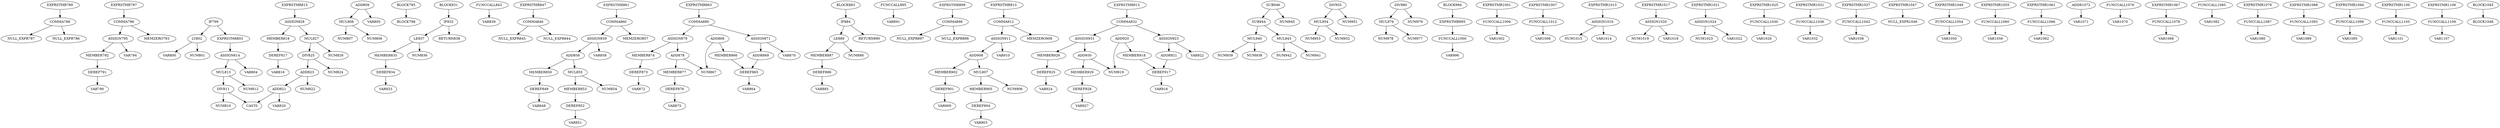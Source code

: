 digraph A { 
COMMA788 -> NULL_EXPR787
COMMA788 -> NULL_EXPR786
EXPRSTMR789 -> COMMA788
DEREF791 -> VAR790
MEMBER792 -> DEREF791
ASSIGN795 -> MEMBER792
ASSIGN795 -> VAR794
COMMA796 -> ASSIGN795
COMMA796 -> MEMZERO793
EXPRSTMR797 -> COMMA796
LT802 -> VAR800
LT802 -> NUM801
IF799 -> LT802
MUL808 -> NUM807
MUL808 -> NUM806
ADD809 -> MUL808
ADD809 -> VAR805
DIV811 -> NUM810
DIV811 -> CAST0
MUL813 -> NUM812
MUL813 -> DIV811
ASSIGN814 -> MUL813
ASSIGN814 -> VAR804
EXPRSTMR803 -> ASSIGN814
IF799 -> EXPRSTMR803
DEREF817 -> VAR816
MEMBER818 -> DEREF817
ADD821 -> VAR820
ADD821 -> CAST0
ADD823 -> NUM822
ADD823 -> ADD821
DIV825 -> NUM824
DIV825 -> ADD823
MUL827 -> NUM826
MUL827 -> DIV825
ASSIGN828 -> MUL827
ASSIGN828 -> MEMBER818
EXPRSTMR815 -> ASSIGN828
BLOCK785 -> BLOCK798
DEREF834 -> VAR833
MEMBER835 -> DEREF834
LE837 -> MEMBER835
LE837 -> NUM836
IF832 -> LE837
FUNCCALL843 -> VAR839
IF832 -> RETURN838
COMMA846 -> NULL_EXPR845
COMMA846 -> NULL_EXPR844
EXPRSTMR847 -> COMMA846
DEREF849 -> VAR848
MEMBER850 -> DEREF849
DEREF852 -> VAR851
MEMBER853 -> DEREF852
MUL855 -> NUM854
MUL855 -> MEMBER853
ADD856 -> MUL855
ADD856 -> MEMBER850
ASSIGN859 -> ADD856
ASSIGN859 -> VAR858
COMMA860 -> ASSIGN859
COMMA860 -> MEMZERO857
EXPRSTMR861 -> COMMA860
DEREF865 -> VAR864
MEMBER866 -> DEREF865
ADD868 -> NUM867
ADD868 -> MEMBER866
ADDR869 -> DEREF865
ASSIGN871 -> ADDR869
ASSIGN871 -> VAR870
DEREF873 -> VAR872
MEMBER874 -> DEREF873
DEREF876 -> VAR875
MEMBER877 -> DEREF876
ADD878 -> NUM867
ADD878 -> MEMBER877
ASSIGN879 -> ADD878
ASSIGN879 -> MEMBER874
COMMA880 -> ASSIGN879
COMMA880 -> ASSIGN871
EXPRSTMR863 -> COMMA880
BLOCK831 -> IF832
DEREF886 -> VAR885
MEMBER887 -> DEREF886
LE889 -> MEMBER887
LE889 -> NUM888
IF884 -> LE889
FUNCCALL895 -> VAR891
IF884 -> RETURN890
COMMA898 -> NULL_EXPR897
COMMA898 -> NULL_EXPR896
EXPRSTMR899 -> COMMA898
DEREF901 -> VAR900
MEMBER902 -> DEREF901
DEREF904 -> VAR903
MEMBER905 -> DEREF904
MUL907 -> NUM906
MUL907 -> MEMBER905
ADD908 -> MUL907
ADD908 -> MEMBER902
ASSIGN911 -> ADD908
ASSIGN911 -> VAR910
COMMA912 -> ASSIGN911
COMMA912 -> MEMZERO909
EXPRSTMR913 -> COMMA912
DEREF917 -> VAR916
MEMBER918 -> DEREF917
ADD920 -> NUM919
ADD920 -> MEMBER918
ADDR921 -> DEREF917
ASSIGN923 -> ADDR921
ASSIGN923 -> VAR922
DEREF925 -> VAR924
MEMBER926 -> DEREF925
DEREF928 -> VAR927
MEMBER929 -> DEREF928
ADD930 -> NUM919
ADD930 -> MEMBER929
ASSIGN931 -> ADD930
ASSIGN931 -> MEMBER926
COMMA932 -> ASSIGN931
COMMA932 -> ASSIGN923
EXPRSTMR915 -> COMMA932
BLOCK883 -> IF884
MUL940 -> NUM939
MUL940 -> NUM938
MUL943 -> NUM942
MUL943 -> NUM941
SUB944 -> MUL943
SUB944 -> MUL940
SUB946 -> NUM945
SUB946 -> SUB944
MUL954 -> NUM953
MUL954 -> NUM952
DIV955 -> MUL954
DIV955 -> NUM951
MUL979 -> NUM978
MUL979 -> NUM977
DIV980 -> MUL979
DIV980 -> NUM976
FUNCCALL1000 -> VAR996
EXPRSTMR995 -> FUNCCALL1000
FUNCCALL1006 -> VAR1002
EXPRSTMR1001 -> FUNCCALL1006
FUNCCALL1012 -> VAR1008
EXPRSTMR1007 -> FUNCCALL1012
ASSIGN1016 -> NUM1015
ASSIGN1016 -> VAR1014
EXPRSTMR1013 -> ASSIGN1016
ASSIGN1020 -> NUM1019
ASSIGN1020 -> VAR1018
EXPRSTMR1017 -> ASSIGN1020
ASSIGN1024 -> NUM1023
ASSIGN1024 -> VAR1022
EXPRSTMR1021 -> ASSIGN1024
FUNCCALL1030 -> VAR1026
EXPRSTMR1025 -> FUNCCALL1030
FUNCCALL1036 -> VAR1032
EXPRSTMR1031 -> FUNCCALL1036
FUNCCALL1042 -> VAR1038
EXPRSTMR1037 -> FUNCCALL1042
BLOCK994 -> EXPRSTMR995
EXPRSTMR1047 -> NULL_EXPR1046
FUNCCALL1054 -> VAR1050
EXPRSTMR1049 -> FUNCCALL1054
FUNCCALL1060 -> VAR1056
EXPRSTMR1055 -> FUNCCALL1060
FUNCCALL1066 -> VAR1062
EXPRSTMR1061 -> FUNCCALL1066
ADDR1072 -> VAR1071
FUNCCALL1076 -> VAR1070
FUNCCALL1078 -> VAR1068
EXPRSTMR1067 -> FUNCCALL1078
FUNCCALL1085 -> VAR1082
FUNCCALL1087 -> VAR1080
EXPRSTMR1079 -> FUNCCALL1087
FUNCCALL1093 -> VAR1089
EXPRSTMR1088 -> FUNCCALL1093
FUNCCALL1099 -> VAR1095
EXPRSTMR1094 -> FUNCCALL1099
FUNCCALL1105 -> VAR1101
EXPRSTMR1100 -> FUNCCALL1105
FUNCCALL1109 -> VAR1107
EXPRSTMR1106 -> FUNCCALL1109
BLOCK1045 -> BLOCK1048
}
